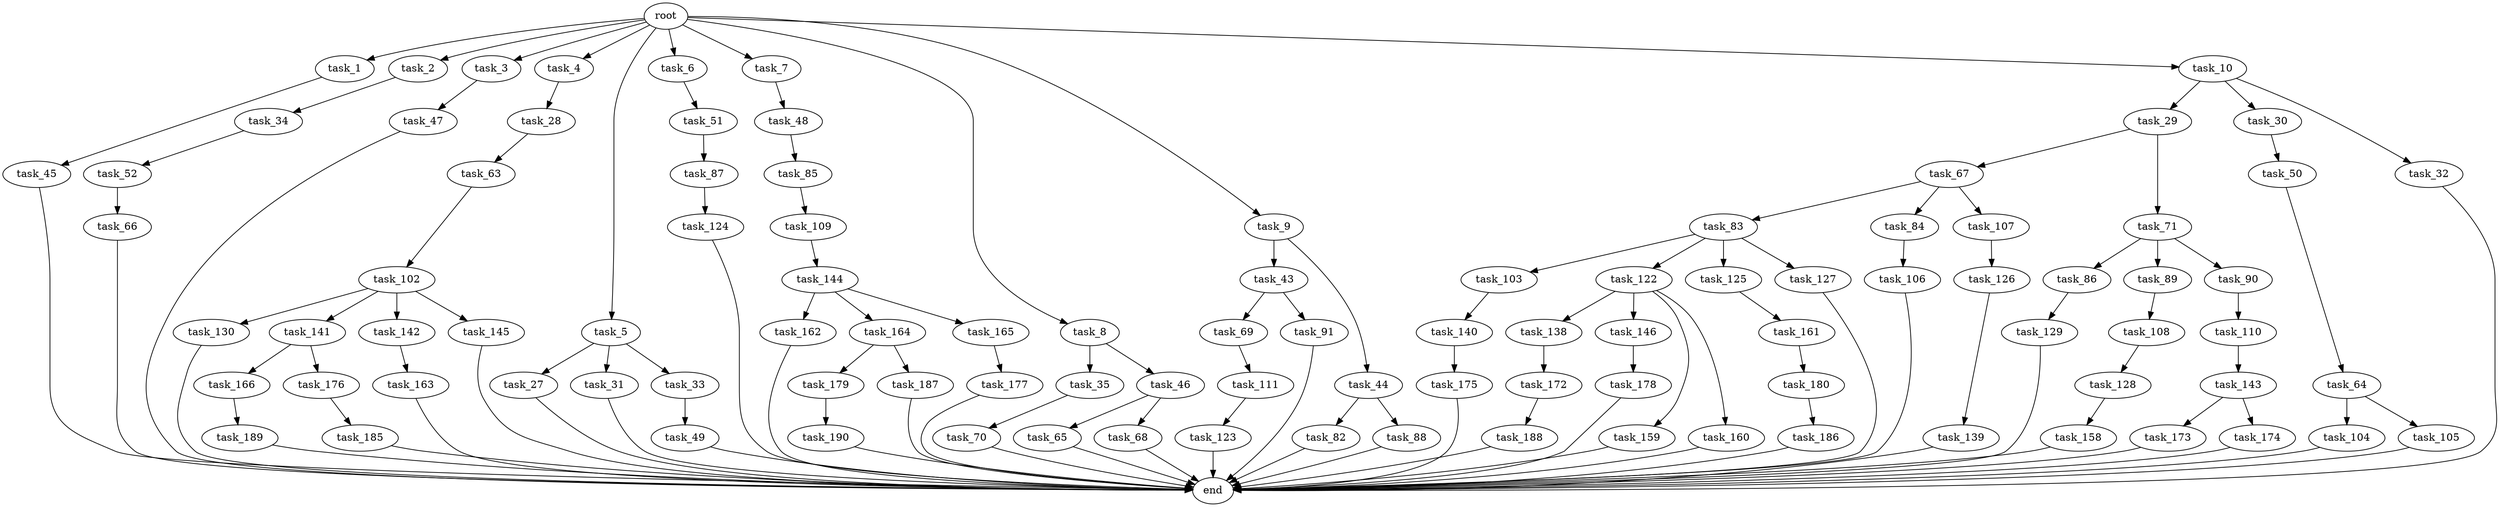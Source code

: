 digraph G {
  root [size="0.000000"];
  task_1 [size="2.048000"];
  task_2 [size="2.048000"];
  task_3 [size="2.048000"];
  task_4 [size="2.048000"];
  task_5 [size="2.048000"];
  task_6 [size="2.048000"];
  task_7 [size="2.048000"];
  task_8 [size="2.048000"];
  task_9 [size="2.048000"];
  task_10 [size="2.048000"];
  task_27 [size="1391569403.904000"];
  task_28 [size="154618822.656000"];
  task_29 [size="68719476.736000"];
  task_30 [size="68719476.736000"];
  task_31 [size="1391569403.904000"];
  task_32 [size="68719476.736000"];
  task_33 [size="1391569403.904000"];
  task_34 [size="1717986918.400000"];
  task_35 [size="618475290.624000"];
  task_43 [size="1391569403.904000"];
  task_44 [size="1391569403.904000"];
  task_45 [size="274877906.944000"];
  task_46 [size="618475290.624000"];
  task_47 [size="154618822.656000"];
  task_48 [size="274877906.944000"];
  task_49 [size="154618822.656000"];
  task_50 [size="1391569403.904000"];
  task_51 [size="68719476.736000"];
  task_52 [size="1391569403.904000"];
  task_63 [size="618475290.624000"];
  task_64 [size="274877906.944000"];
  task_65 [size="618475290.624000"];
  task_66 [size="429496729.600000"];
  task_67 [size="68719476.736000"];
  task_68 [size="618475290.624000"];
  task_69 [size="68719476.736000"];
  task_70 [size="154618822.656000"];
  task_71 [size="68719476.736000"];
  task_82 [size="1099511627.776000"];
  task_83 [size="1717986918.400000"];
  task_84 [size="1717986918.400000"];
  task_85 [size="618475290.624000"];
  task_86 [size="154618822.656000"];
  task_87 [size="1717986918.400000"];
  task_88 [size="1099511627.776000"];
  task_89 [size="154618822.656000"];
  task_90 [size="154618822.656000"];
  task_91 [size="68719476.736000"];
  task_102 [size="154618822.656000"];
  task_103 [size="154618822.656000"];
  task_104 [size="154618822.656000"];
  task_105 [size="154618822.656000"];
  task_106 [size="1391569403.904000"];
  task_107 [size="1717986918.400000"];
  task_108 [size="154618822.656000"];
  task_109 [size="68719476.736000"];
  task_110 [size="841813590.016000"];
  task_111 [size="1391569403.904000"];
  task_122 [size="154618822.656000"];
  task_123 [size="1717986918.400000"];
  task_124 [size="68719476.736000"];
  task_125 [size="154618822.656000"];
  task_126 [size="618475290.624000"];
  task_127 [size="154618822.656000"];
  task_128 [size="1099511627.776000"];
  task_129 [size="154618822.656000"];
  task_130 [size="841813590.016000"];
  task_138 [size="841813590.016000"];
  task_139 [size="618475290.624000"];
  task_140 [size="274877906.944000"];
  task_141 [size="841813590.016000"];
  task_142 [size="841813590.016000"];
  task_143 [size="1099511627.776000"];
  task_144 [size="68719476.736000"];
  task_145 [size="841813590.016000"];
  task_146 [size="841813590.016000"];
  task_158 [size="1099511627.776000"];
  task_159 [size="841813590.016000"];
  task_160 [size="841813590.016000"];
  task_161 [size="1099511627.776000"];
  task_162 [size="154618822.656000"];
  task_163 [size="1391569403.904000"];
  task_164 [size="154618822.656000"];
  task_165 [size="154618822.656000"];
  task_166 [size="1391569403.904000"];
  task_172 [size="429496729.600000"];
  task_173 [size="841813590.016000"];
  task_174 [size="841813590.016000"];
  task_175 [size="429496729.600000"];
  task_176 [size="1391569403.904000"];
  task_177 [size="68719476.736000"];
  task_178 [size="1717986918.400000"];
  task_179 [size="618475290.624000"];
  task_180 [size="429496729.600000"];
  task_185 [size="68719476.736000"];
  task_186 [size="1717986918.400000"];
  task_187 [size="618475290.624000"];
  task_188 [size="841813590.016000"];
  task_189 [size="68719476.736000"];
  task_190 [size="154618822.656000"];
  end [size="0.000000"];

  root -> task_1 [size="1.000000"];
  root -> task_2 [size="1.000000"];
  root -> task_3 [size="1.000000"];
  root -> task_4 [size="1.000000"];
  root -> task_5 [size="1.000000"];
  root -> task_6 [size="1.000000"];
  root -> task_7 [size="1.000000"];
  root -> task_8 [size="1.000000"];
  root -> task_9 [size="1.000000"];
  root -> task_10 [size="1.000000"];
  task_1 -> task_45 [size="134217728.000000"];
  task_2 -> task_34 [size="838860800.000000"];
  task_3 -> task_47 [size="75497472.000000"];
  task_4 -> task_28 [size="75497472.000000"];
  task_5 -> task_27 [size="679477248.000000"];
  task_5 -> task_31 [size="679477248.000000"];
  task_5 -> task_33 [size="679477248.000000"];
  task_6 -> task_51 [size="33554432.000000"];
  task_7 -> task_48 [size="134217728.000000"];
  task_8 -> task_35 [size="301989888.000000"];
  task_8 -> task_46 [size="301989888.000000"];
  task_9 -> task_43 [size="679477248.000000"];
  task_9 -> task_44 [size="679477248.000000"];
  task_10 -> task_29 [size="33554432.000000"];
  task_10 -> task_30 [size="33554432.000000"];
  task_10 -> task_32 [size="33554432.000000"];
  task_27 -> end [size="1.000000"];
  task_28 -> task_63 [size="301989888.000000"];
  task_29 -> task_67 [size="33554432.000000"];
  task_29 -> task_71 [size="33554432.000000"];
  task_30 -> task_50 [size="679477248.000000"];
  task_31 -> end [size="1.000000"];
  task_32 -> end [size="1.000000"];
  task_33 -> task_49 [size="75497472.000000"];
  task_34 -> task_52 [size="679477248.000000"];
  task_35 -> task_70 [size="75497472.000000"];
  task_43 -> task_69 [size="33554432.000000"];
  task_43 -> task_91 [size="33554432.000000"];
  task_44 -> task_82 [size="536870912.000000"];
  task_44 -> task_88 [size="536870912.000000"];
  task_45 -> end [size="1.000000"];
  task_46 -> task_65 [size="301989888.000000"];
  task_46 -> task_68 [size="301989888.000000"];
  task_47 -> end [size="1.000000"];
  task_48 -> task_85 [size="301989888.000000"];
  task_49 -> end [size="1.000000"];
  task_50 -> task_64 [size="134217728.000000"];
  task_51 -> task_87 [size="838860800.000000"];
  task_52 -> task_66 [size="209715200.000000"];
  task_63 -> task_102 [size="75497472.000000"];
  task_64 -> task_104 [size="75497472.000000"];
  task_64 -> task_105 [size="75497472.000000"];
  task_65 -> end [size="1.000000"];
  task_66 -> end [size="1.000000"];
  task_67 -> task_83 [size="838860800.000000"];
  task_67 -> task_84 [size="838860800.000000"];
  task_67 -> task_107 [size="838860800.000000"];
  task_68 -> end [size="1.000000"];
  task_69 -> task_111 [size="679477248.000000"];
  task_70 -> end [size="1.000000"];
  task_71 -> task_86 [size="75497472.000000"];
  task_71 -> task_89 [size="75497472.000000"];
  task_71 -> task_90 [size="75497472.000000"];
  task_82 -> end [size="1.000000"];
  task_83 -> task_103 [size="75497472.000000"];
  task_83 -> task_122 [size="75497472.000000"];
  task_83 -> task_125 [size="75497472.000000"];
  task_83 -> task_127 [size="75497472.000000"];
  task_84 -> task_106 [size="679477248.000000"];
  task_85 -> task_109 [size="33554432.000000"];
  task_86 -> task_129 [size="75497472.000000"];
  task_87 -> task_124 [size="33554432.000000"];
  task_88 -> end [size="1.000000"];
  task_89 -> task_108 [size="75497472.000000"];
  task_90 -> task_110 [size="411041792.000000"];
  task_91 -> end [size="1.000000"];
  task_102 -> task_130 [size="411041792.000000"];
  task_102 -> task_141 [size="411041792.000000"];
  task_102 -> task_142 [size="411041792.000000"];
  task_102 -> task_145 [size="411041792.000000"];
  task_103 -> task_140 [size="134217728.000000"];
  task_104 -> end [size="1.000000"];
  task_105 -> end [size="1.000000"];
  task_106 -> end [size="1.000000"];
  task_107 -> task_126 [size="301989888.000000"];
  task_108 -> task_128 [size="536870912.000000"];
  task_109 -> task_144 [size="33554432.000000"];
  task_110 -> task_143 [size="536870912.000000"];
  task_111 -> task_123 [size="838860800.000000"];
  task_122 -> task_138 [size="411041792.000000"];
  task_122 -> task_146 [size="411041792.000000"];
  task_122 -> task_159 [size="411041792.000000"];
  task_122 -> task_160 [size="411041792.000000"];
  task_123 -> end [size="1.000000"];
  task_124 -> end [size="1.000000"];
  task_125 -> task_161 [size="536870912.000000"];
  task_126 -> task_139 [size="301989888.000000"];
  task_127 -> end [size="1.000000"];
  task_128 -> task_158 [size="536870912.000000"];
  task_129 -> end [size="1.000000"];
  task_130 -> end [size="1.000000"];
  task_138 -> task_172 [size="209715200.000000"];
  task_139 -> end [size="1.000000"];
  task_140 -> task_175 [size="209715200.000000"];
  task_141 -> task_166 [size="679477248.000000"];
  task_141 -> task_176 [size="679477248.000000"];
  task_142 -> task_163 [size="679477248.000000"];
  task_143 -> task_173 [size="411041792.000000"];
  task_143 -> task_174 [size="411041792.000000"];
  task_144 -> task_162 [size="75497472.000000"];
  task_144 -> task_164 [size="75497472.000000"];
  task_144 -> task_165 [size="75497472.000000"];
  task_145 -> end [size="1.000000"];
  task_146 -> task_178 [size="838860800.000000"];
  task_158 -> end [size="1.000000"];
  task_159 -> end [size="1.000000"];
  task_160 -> end [size="1.000000"];
  task_161 -> task_180 [size="209715200.000000"];
  task_162 -> end [size="1.000000"];
  task_163 -> end [size="1.000000"];
  task_164 -> task_179 [size="301989888.000000"];
  task_164 -> task_187 [size="301989888.000000"];
  task_165 -> task_177 [size="33554432.000000"];
  task_166 -> task_189 [size="33554432.000000"];
  task_172 -> task_188 [size="411041792.000000"];
  task_173 -> end [size="1.000000"];
  task_174 -> end [size="1.000000"];
  task_175 -> end [size="1.000000"];
  task_176 -> task_185 [size="33554432.000000"];
  task_177 -> end [size="1.000000"];
  task_178 -> end [size="1.000000"];
  task_179 -> task_190 [size="75497472.000000"];
  task_180 -> task_186 [size="838860800.000000"];
  task_185 -> end [size="1.000000"];
  task_186 -> end [size="1.000000"];
  task_187 -> end [size="1.000000"];
  task_188 -> end [size="1.000000"];
  task_189 -> end [size="1.000000"];
  task_190 -> end [size="1.000000"];
}
